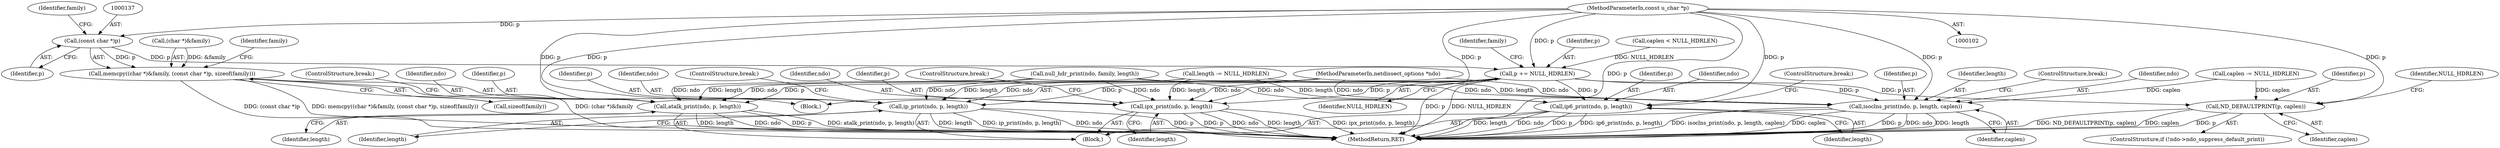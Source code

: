digraph "1_tcpdump_1dcd10aceabbc03bf571ea32b892c522cbe923de_12@pointer" {
"1000105" [label="(MethodParameterIn,const u_char *p)"];
"1000136" [label="(Call,(const char *)p)"];
"1000131" [label="(Call,memcpy((char *)&family, (const char *)p, sizeof(family)))"];
"1000165" [label="(Call,p += NULL_HDRLEN)"];
"1000172" [label="(Call,ip_print(ndo, p, length))"];
"1000180" [label="(Call,ip6_print(ndo, p, length))"];
"1000186" [label="(Call,isoclns_print(ndo, p, length, caplen))"];
"1000193" [label="(Call,atalk_print(ndo, p, length))"];
"1000199" [label="(Call,ipx_print(ndo, p, length))"];
"1000221" [label="(Call,ND_DEFAULTPRINT(p, caplen))"];
"1000226" [label="(MethodReturn,RET)"];
"1000189" [label="(Identifier,length)"];
"1000184" [label="(ControlStructure,break;)"];
"1000138" [label="(Identifier,p)"];
"1000106" [label="(Block,)"];
"1000199" [label="(Call,ipx_print(ndo, p, length))"];
"1000170" [label="(Block,)"];
"1000182" [label="(Identifier,p)"];
"1000221" [label="(Call,ND_DEFAULTPRINT(p, caplen))"];
"1000223" [label="(Identifier,caplen)"];
"1000197" [label="(ControlStructure,break;)"];
"1000136" [label="(Call,(const char *)p)"];
"1000167" [label="(Identifier,NULL_HDRLEN)"];
"1000180" [label="(Call,ip6_print(ndo, p, length))"];
"1000144" [label="(Identifier,family)"];
"1000166" [label="(Identifier,p)"];
"1000196" [label="(Identifier,length)"];
"1000194" [label="(Identifier,ndo)"];
"1000225" [label="(Identifier,NULL_HDRLEN)"];
"1000174" [label="(Identifier,p)"];
"1000193" [label="(Call,atalk_print(ndo, p, length))"];
"1000173" [label="(Identifier,ndo)"];
"1000191" [label="(ControlStructure,break;)"];
"1000190" [label="(Identifier,caplen)"];
"1000186" [label="(Call,isoclns_print(ndo, p, length, caplen))"];
"1000176" [label="(ControlStructure,break;)"];
"1000187" [label="(Identifier,ndo)"];
"1000131" [label="(Call,memcpy((char *)&family, (const char *)p, sizeof(family)))"];
"1000200" [label="(Identifier,ndo)"];
"1000159" [label="(Call,length -= NULL_HDRLEN)"];
"1000216" [label="(ControlStructure,if (!ndo->ndo_suppress_default_print))"];
"1000165" [label="(Call,p += NULL_HDRLEN)"];
"1000175" [label="(Identifier,length)"];
"1000172" [label="(Call,ip_print(ndo, p, length))"];
"1000222" [label="(Identifier,p)"];
"1000183" [label="(Identifier,length)"];
"1000195" [label="(Identifier,p)"];
"1000181" [label="(Identifier,ndo)"];
"1000201" [label="(Identifier,p)"];
"1000203" [label="(ControlStructure,break;)"];
"1000121" [label="(Call,caplen < NULL_HDRLEN)"];
"1000139" [label="(Call,sizeof(family))"];
"1000169" [label="(Identifier,family)"];
"1000155" [label="(Call,null_hdr_print(ndo, family, length))"];
"1000103" [label="(MethodParameterIn,netdissect_options *ndo)"];
"1000162" [label="(Call,caplen -= NULL_HDRLEN)"];
"1000202" [label="(Identifier,length)"];
"1000132" [label="(Call,(char *)&family)"];
"1000105" [label="(MethodParameterIn,const u_char *p)"];
"1000140" [label="(Identifier,family)"];
"1000188" [label="(Identifier,p)"];
"1000105" -> "1000102"  [label="AST: "];
"1000105" -> "1000226"  [label="DDG: p"];
"1000105" -> "1000136"  [label="DDG: p"];
"1000105" -> "1000165"  [label="DDG: p"];
"1000105" -> "1000172"  [label="DDG: p"];
"1000105" -> "1000180"  [label="DDG: p"];
"1000105" -> "1000186"  [label="DDG: p"];
"1000105" -> "1000193"  [label="DDG: p"];
"1000105" -> "1000199"  [label="DDG: p"];
"1000105" -> "1000221"  [label="DDG: p"];
"1000136" -> "1000131"  [label="AST: "];
"1000136" -> "1000138"  [label="CFG: "];
"1000137" -> "1000136"  [label="AST: "];
"1000138" -> "1000136"  [label="AST: "];
"1000140" -> "1000136"  [label="CFG: "];
"1000136" -> "1000131"  [label="DDG: p"];
"1000136" -> "1000165"  [label="DDG: p"];
"1000131" -> "1000106"  [label="AST: "];
"1000131" -> "1000139"  [label="CFG: "];
"1000132" -> "1000131"  [label="AST: "];
"1000139" -> "1000131"  [label="AST: "];
"1000144" -> "1000131"  [label="CFG: "];
"1000131" -> "1000226"  [label="DDG: (char *)&family"];
"1000131" -> "1000226"  [label="DDG: (const char *)p"];
"1000131" -> "1000226"  [label="DDG: memcpy((char *)&family, (const char *)p, sizeof(family))"];
"1000132" -> "1000131"  [label="DDG: &family"];
"1000165" -> "1000106"  [label="AST: "];
"1000165" -> "1000167"  [label="CFG: "];
"1000166" -> "1000165"  [label="AST: "];
"1000167" -> "1000165"  [label="AST: "];
"1000169" -> "1000165"  [label="CFG: "];
"1000165" -> "1000226"  [label="DDG: p"];
"1000165" -> "1000226"  [label="DDG: NULL_HDRLEN"];
"1000121" -> "1000165"  [label="DDG: NULL_HDRLEN"];
"1000165" -> "1000172"  [label="DDG: p"];
"1000165" -> "1000180"  [label="DDG: p"];
"1000165" -> "1000186"  [label="DDG: p"];
"1000165" -> "1000193"  [label="DDG: p"];
"1000165" -> "1000199"  [label="DDG: p"];
"1000165" -> "1000221"  [label="DDG: p"];
"1000172" -> "1000170"  [label="AST: "];
"1000172" -> "1000175"  [label="CFG: "];
"1000173" -> "1000172"  [label="AST: "];
"1000174" -> "1000172"  [label="AST: "];
"1000175" -> "1000172"  [label="AST: "];
"1000176" -> "1000172"  [label="CFG: "];
"1000172" -> "1000226"  [label="DDG: ip_print(ndo, p, length)"];
"1000172" -> "1000226"  [label="DDG: ndo"];
"1000172" -> "1000226"  [label="DDG: p"];
"1000172" -> "1000226"  [label="DDG: length"];
"1000155" -> "1000172"  [label="DDG: ndo"];
"1000103" -> "1000172"  [label="DDG: ndo"];
"1000159" -> "1000172"  [label="DDG: length"];
"1000180" -> "1000170"  [label="AST: "];
"1000180" -> "1000183"  [label="CFG: "];
"1000181" -> "1000180"  [label="AST: "];
"1000182" -> "1000180"  [label="AST: "];
"1000183" -> "1000180"  [label="AST: "];
"1000184" -> "1000180"  [label="CFG: "];
"1000180" -> "1000226"  [label="DDG: ndo"];
"1000180" -> "1000226"  [label="DDG: p"];
"1000180" -> "1000226"  [label="DDG: ip6_print(ndo, p, length)"];
"1000180" -> "1000226"  [label="DDG: length"];
"1000155" -> "1000180"  [label="DDG: ndo"];
"1000103" -> "1000180"  [label="DDG: ndo"];
"1000159" -> "1000180"  [label="DDG: length"];
"1000186" -> "1000170"  [label="AST: "];
"1000186" -> "1000190"  [label="CFG: "];
"1000187" -> "1000186"  [label="AST: "];
"1000188" -> "1000186"  [label="AST: "];
"1000189" -> "1000186"  [label="AST: "];
"1000190" -> "1000186"  [label="AST: "];
"1000191" -> "1000186"  [label="CFG: "];
"1000186" -> "1000226"  [label="DDG: isoclns_print(ndo, p, length, caplen)"];
"1000186" -> "1000226"  [label="DDG: caplen"];
"1000186" -> "1000226"  [label="DDG: p"];
"1000186" -> "1000226"  [label="DDG: ndo"];
"1000186" -> "1000226"  [label="DDG: length"];
"1000155" -> "1000186"  [label="DDG: ndo"];
"1000103" -> "1000186"  [label="DDG: ndo"];
"1000159" -> "1000186"  [label="DDG: length"];
"1000162" -> "1000186"  [label="DDG: caplen"];
"1000193" -> "1000170"  [label="AST: "];
"1000193" -> "1000196"  [label="CFG: "];
"1000194" -> "1000193"  [label="AST: "];
"1000195" -> "1000193"  [label="AST: "];
"1000196" -> "1000193"  [label="AST: "];
"1000197" -> "1000193"  [label="CFG: "];
"1000193" -> "1000226"  [label="DDG: ndo"];
"1000193" -> "1000226"  [label="DDG: p"];
"1000193" -> "1000226"  [label="DDG: atalk_print(ndo, p, length)"];
"1000193" -> "1000226"  [label="DDG: length"];
"1000155" -> "1000193"  [label="DDG: ndo"];
"1000103" -> "1000193"  [label="DDG: ndo"];
"1000159" -> "1000193"  [label="DDG: length"];
"1000199" -> "1000170"  [label="AST: "];
"1000199" -> "1000202"  [label="CFG: "];
"1000200" -> "1000199"  [label="AST: "];
"1000201" -> "1000199"  [label="AST: "];
"1000202" -> "1000199"  [label="AST: "];
"1000203" -> "1000199"  [label="CFG: "];
"1000199" -> "1000226"  [label="DDG: ipx_print(ndo, p, length)"];
"1000199" -> "1000226"  [label="DDG: p"];
"1000199" -> "1000226"  [label="DDG: ndo"];
"1000199" -> "1000226"  [label="DDG: length"];
"1000155" -> "1000199"  [label="DDG: ndo"];
"1000103" -> "1000199"  [label="DDG: ndo"];
"1000159" -> "1000199"  [label="DDG: length"];
"1000221" -> "1000216"  [label="AST: "];
"1000221" -> "1000223"  [label="CFG: "];
"1000222" -> "1000221"  [label="AST: "];
"1000223" -> "1000221"  [label="AST: "];
"1000225" -> "1000221"  [label="CFG: "];
"1000221" -> "1000226"  [label="DDG: ND_DEFAULTPRINT(p, caplen)"];
"1000221" -> "1000226"  [label="DDG: caplen"];
"1000221" -> "1000226"  [label="DDG: p"];
"1000162" -> "1000221"  [label="DDG: caplen"];
}
